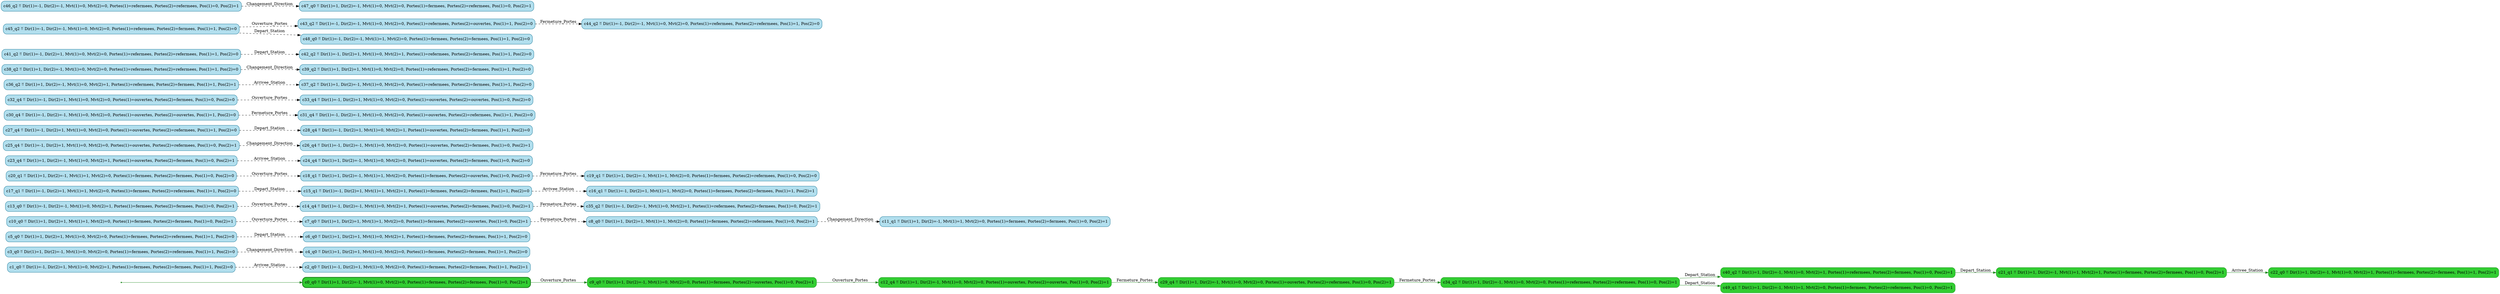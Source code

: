 digraph g {

	rankdir="LR"

	__invisible__[shape="point", color="forestgreen"]
	c0_q0[label="c0_q0 ≝ Dir(1)=1, Dir(2)=-1, Mvt(1)=0, Mvt(2)=0, Portes(1)=fermees, Portes(2)=fermees, Pos(1)=0, Pos(2)=1", shape="box", style="rounded, filled", color="forestgreen", fillcolor="limegreen", penwidth=3] // Initial
	c9_q0[label="c9_q0 ≝ Dir(1)=1, Dir(2)=-1, Mvt(1)=0, Mvt(2)=0, Portes(1)=fermees, Portes(2)=ouvertes, Pos(1)=0, Pos(2)=1", shape="box", style="rounded, filled", color="forestgreen", fillcolor="limegreen"]
	c12_q4[label="c12_q4 ≝ Dir(1)=1, Dir(2)=-1, Mvt(1)=0, Mvt(2)=0, Portes(1)=ouvertes, Portes(2)=ouvertes, Pos(1)=0, Pos(2)=1", shape="box", style="rounded, filled", color="forestgreen", fillcolor="limegreen"]
	c29_q4[label="c29_q4 ≝ Dir(1)=1, Dir(2)=-1, Mvt(1)=0, Mvt(2)=0, Portes(1)=ouvertes, Portes(2)=refermees, Pos(1)=0, Pos(2)=1", shape="box", style="rounded, filled", color="forestgreen", fillcolor="limegreen"]
	c34_q2[label="c34_q2 ≝ Dir(1)=1, Dir(2)=-1, Mvt(1)=0, Mvt(2)=0, Portes(1)=refermees, Portes(2)=refermees, Pos(1)=0, Pos(2)=1", shape="box", style="rounded, filled", color="forestgreen", fillcolor="limegreen"]
	c40_q2[label="c40_q2 ≝ Dir(1)=1, Dir(2)=-1, Mvt(1)=0, Mvt(2)=1, Portes(1)=refermees, Portes(2)=fermees, Pos(1)=0, Pos(2)=1", shape="box", style="rounded, filled", color="forestgreen", fillcolor="limegreen"]
	c21_q1[label="c21_q1 ≝ Dir(1)=1, Dir(2)=-1, Mvt(1)=1, Mvt(2)=1, Portes(1)=fermees, Portes(2)=fermees, Pos(1)=0, Pos(2)=1", shape="box", style="rounded, filled", color="forestgreen", fillcolor="limegreen"]
	c22_q0[label="c22_q0 ≝ Dir(1)=1, Dir(2)=-1, Mvt(1)=0, Mvt(2)=1, Portes(1)=fermees, Portes(2)=fermees, Pos(1)=1, Pos(2)=1", shape="box", style="rounded, filled", color="forestgreen", fillcolor="limegreen"]
	c49_q1[label="c49_q1 ≝ Dir(1)=1, Dir(2)=-1, Mvt(1)=1, Mvt(2)=0, Portes(1)=fermees, Portes(2)=refermees, Pos(1)=0, Pos(2)=1", shape="box", style="rounded, filled", color="forestgreen", fillcolor="limegreen"]
	c1_q0[label="c1_q0 ≝ Dir(1)=-1, Dir(2)=1, Mvt(1)=0, Mvt(2)=1, Portes(1)=fermees, Portes(2)=fermees, Pos(1)=1, Pos(2)=0", shape="box", style="rounded, filled", color="deepskyblue4", fillcolor="lightblue2"]
	c2_q0[label="c2_q0 ≝ Dir(1)=-1, Dir(2)=1, Mvt(1)=0, Mvt(2)=0, Portes(1)=fermees, Portes(2)=fermees, Pos(1)=1, Pos(2)=1", shape="box", style="rounded, filled", color="deepskyblue4", fillcolor="lightblue2"]
	c3_q0[label="c3_q0 ≝ Dir(1)=1, Dir(2)=-1, Mvt(1)=0, Mvt(2)=0, Portes(1)=fermees, Portes(2)=refermees, Pos(1)=1, Pos(2)=0", shape="box", style="rounded, filled", color="deepskyblue4", fillcolor="lightblue2"]
	c4_q0[label="c4_q0 ≝ Dir(1)=1, Dir(2)=1, Mvt(1)=0, Mvt(2)=0, Portes(1)=fermees, Portes(2)=fermees, Pos(1)=1, Pos(2)=0", shape="box", style="rounded, filled", color="deepskyblue4", fillcolor="lightblue2"]
	c5_q0[label="c5_q0 ≝ Dir(1)=1, Dir(2)=1, Mvt(1)=0, Mvt(2)=0, Portes(1)=fermees, Portes(2)=refermees, Pos(1)=1, Pos(2)=0", shape="box", style="rounded, filled", color="deepskyblue4", fillcolor="lightblue2"]
	c6_q0[label="c6_q0 ≝ Dir(1)=1, Dir(2)=1, Mvt(1)=0, Mvt(2)=1, Portes(1)=fermees, Portes(2)=fermees, Pos(1)=1, Pos(2)=0", shape="box", style="rounded, filled", color="deepskyblue4", fillcolor="lightblue2"]
	c7_q0[label="c7_q0 ≝ Dir(1)=1, Dir(2)=1, Mvt(1)=1, Mvt(2)=0, Portes(1)=fermees, Portes(2)=ouvertes, Pos(1)=0, Pos(2)=1", shape="box", style="rounded, filled", color="deepskyblue4", fillcolor="lightblue2"]
	c8_q0[label="c8_q0 ≝ Dir(1)=1, Dir(2)=1, Mvt(1)=1, Mvt(2)=0, Portes(1)=fermees, Portes(2)=refermees, Pos(1)=0, Pos(2)=1", shape="box", style="rounded, filled", color="deepskyblue4", fillcolor="lightblue2"]
	c10_q0[label="c10_q0 ≝ Dir(1)=1, Dir(2)=1, Mvt(1)=1, Mvt(2)=0, Portes(1)=fermees, Portes(2)=fermees, Pos(1)=0, Pos(2)=1", shape="box", style="rounded, filled", color="deepskyblue4", fillcolor="lightblue2"]
	c11_q1[label="c11_q1 ≝ Dir(1)=1, Dir(2)=-1, Mvt(1)=1, Mvt(2)=0, Portes(1)=fermees, Portes(2)=fermees, Pos(1)=0, Pos(2)=1", shape="box", style="rounded, filled", color="deepskyblue4", fillcolor="lightblue2"]
	c13_q0[label="c13_q0 ≝ Dir(1)=-1, Dir(2)=-1, Mvt(1)=0, Mvt(2)=1, Portes(1)=fermees, Portes(2)=fermees, Pos(1)=0, Pos(2)=1", shape="box", style="rounded, filled", color="deepskyblue4", fillcolor="lightblue2"]
	c14_q4[label="c14_q4 ≝ Dir(1)=-1, Dir(2)=-1, Mvt(1)=0, Mvt(2)=1, Portes(1)=ouvertes, Portes(2)=fermees, Pos(1)=0, Pos(2)=1", shape="box", style="rounded, filled", color="deepskyblue4", fillcolor="lightblue2"]
	c15_q1[label="c15_q1 ≝ Dir(1)=-1, Dir(2)=1, Mvt(1)=1, Mvt(2)=1, Portes(1)=fermees, Portes(2)=fermees, Pos(1)=1, Pos(2)=0", shape="box", style="rounded, filled", color="deepskyblue4", fillcolor="lightblue2"]
	c16_q1[label="c16_q1 ≝ Dir(1)=-1, Dir(2)=1, Mvt(1)=1, Mvt(2)=0, Portes(1)=fermees, Portes(2)=fermees, Pos(1)=1, Pos(2)=1", shape="box", style="rounded, filled", color="deepskyblue4", fillcolor="lightblue2"]
	c17_q1[label="c17_q1 ≝ Dir(1)=-1, Dir(2)=1, Mvt(1)=1, Mvt(2)=0, Portes(1)=fermees, Portes(2)=refermees, Pos(1)=1, Pos(2)=0", shape="box", style="rounded, filled", color="deepskyblue4", fillcolor="lightblue2"]
	c18_q1[label="c18_q1 ≝ Dir(1)=1, Dir(2)=-1, Mvt(1)=1, Mvt(2)=0, Portes(1)=fermees, Portes(2)=ouvertes, Pos(1)=0, Pos(2)=0", shape="box", style="rounded, filled", color="deepskyblue4", fillcolor="lightblue2"]
	c19_q1[label="c19_q1 ≝ Dir(1)=1, Dir(2)=-1, Mvt(1)=1, Mvt(2)=0, Portes(1)=fermees, Portes(2)=refermees, Pos(1)=0, Pos(2)=0", shape="box", style="rounded, filled", color="deepskyblue4", fillcolor="lightblue2"]
	c20_q1[label="c20_q1 ≝ Dir(1)=1, Dir(2)=-1, Mvt(1)=1, Mvt(2)=0, Portes(1)=fermees, Portes(2)=fermees, Pos(1)=0, Pos(2)=0", shape="box", style="rounded, filled", color="deepskyblue4", fillcolor="lightblue2"]
	c23_q4[label="c23_q4 ≝ Dir(1)=1, Dir(2)=-1, Mvt(1)=0, Mvt(2)=1, Portes(1)=ouvertes, Portes(2)=fermees, Pos(1)=0, Pos(2)=1", shape="box", style="rounded, filled", color="deepskyblue4", fillcolor="lightblue2"]
	c24_q4[label="c24_q4 ≝ Dir(1)=1, Dir(2)=-1, Mvt(1)=0, Mvt(2)=0, Portes(1)=ouvertes, Portes(2)=fermees, Pos(1)=0, Pos(2)=0", shape="box", style="rounded, filled", color="deepskyblue4", fillcolor="lightblue2"]
	c25_q4[label="c25_q4 ≝ Dir(1)=-1, Dir(2)=1, Mvt(1)=0, Mvt(2)=0, Portes(1)=ouvertes, Portes(2)=refermees, Pos(1)=0, Pos(2)=1", shape="box", style="rounded, filled", color="deepskyblue4", fillcolor="lightblue2"]
	c26_q4[label="c26_q4 ≝ Dir(1)=-1, Dir(2)=-1, Mvt(1)=0, Mvt(2)=0, Portes(1)=ouvertes, Portes(2)=fermees, Pos(1)=0, Pos(2)=1", shape="box", style="rounded, filled", color="deepskyblue4", fillcolor="lightblue2"]
	c27_q4[label="c27_q4 ≝ Dir(1)=-1, Dir(2)=1, Mvt(1)=0, Mvt(2)=0, Portes(1)=ouvertes, Portes(2)=refermees, Pos(1)=1, Pos(2)=0", shape="box", style="rounded, filled", color="deepskyblue4", fillcolor="lightblue2"]
	c28_q4[label="c28_q4 ≝ Dir(1)=-1, Dir(2)=1, Mvt(1)=0, Mvt(2)=1, Portes(1)=ouvertes, Portes(2)=fermees, Pos(1)=1, Pos(2)=0", shape="box", style="rounded, filled", color="deepskyblue4", fillcolor="lightblue2"]
	c30_q4[label="c30_q4 ≝ Dir(1)=-1, Dir(2)=-1, Mvt(1)=0, Mvt(2)=0, Portes(1)=ouvertes, Portes(2)=ouvertes, Pos(1)=1, Pos(2)=0", shape="box", style="rounded, filled", color="deepskyblue4", fillcolor="lightblue2"]
	c31_q4[label="c31_q4 ≝ Dir(1)=-1, Dir(2)=-1, Mvt(1)=0, Mvt(2)=0, Portes(1)=ouvertes, Portes(2)=refermees, Pos(1)=1, Pos(2)=0", shape="box", style="rounded, filled", color="deepskyblue4", fillcolor="lightblue2"]
	c32_q4[label="c32_q4 ≝ Dir(1)=-1, Dir(2)=1, Mvt(1)=0, Mvt(2)=0, Portes(1)=ouvertes, Portes(2)=fermees, Pos(1)=0, Pos(2)=0", shape="box", style="rounded, filled", color="deepskyblue4", fillcolor="lightblue2"]
	c33_q4[label="c33_q4 ≝ Dir(1)=-1, Dir(2)=1, Mvt(1)=0, Mvt(2)=0, Portes(1)=ouvertes, Portes(2)=ouvertes, Pos(1)=0, Pos(2)=0", shape="box", style="rounded, filled", color="deepskyblue4", fillcolor="lightblue2"]
	c35_q2[label="c35_q2 ≝ Dir(1)=-1, Dir(2)=-1, Mvt(1)=0, Mvt(2)=1, Portes(1)=refermees, Portes(2)=fermees, Pos(1)=0, Pos(2)=1", shape="box", style="rounded, filled", color="deepskyblue4", fillcolor="lightblue2"]
	c36_q2[label="c36_q2 ≝ Dir(1)=1, Dir(2)=-1, Mvt(1)=0, Mvt(2)=1, Portes(1)=refermees, Portes(2)=fermees, Pos(1)=1, Pos(2)=1", shape="box", style="rounded, filled", color="deepskyblue4", fillcolor="lightblue2"]
	c37_q2[label="c37_q2 ≝ Dir(1)=1, Dir(2)=-1, Mvt(1)=0, Mvt(2)=0, Portes(1)=refermees, Portes(2)=fermees, Pos(1)=1, Pos(2)=0", shape="box", style="rounded, filled", color="deepskyblue4", fillcolor="lightblue2"]
	c38_q2[label="c38_q2 ≝ Dir(1)=1, Dir(2)=-1, Mvt(1)=0, Mvt(2)=0, Portes(1)=refermees, Portes(2)=refermees, Pos(1)=1, Pos(2)=0", shape="box", style="rounded, filled", color="deepskyblue4", fillcolor="lightblue2"]
	c39_q2[label="c39_q2 ≝ Dir(1)=1, Dir(2)=1, Mvt(1)=0, Mvt(2)=0, Portes(1)=refermees, Portes(2)=fermees, Pos(1)=1, Pos(2)=0", shape="box", style="rounded, filled", color="deepskyblue4", fillcolor="lightblue2"]
	c41_q2[label="c41_q2 ≝ Dir(1)=-1, Dir(2)=1, Mvt(1)=0, Mvt(2)=0, Portes(1)=refermees, Portes(2)=refermees, Pos(1)=1, Pos(2)=0", shape="box", style="rounded, filled", color="deepskyblue4", fillcolor="lightblue2"]
	c42_q2[label="c42_q2 ≝ Dir(1)=-1, Dir(2)=1, Mvt(1)=0, Mvt(2)=1, Portes(1)=refermees, Portes(2)=fermees, Pos(1)=1, Pos(2)=0", shape="box", style="rounded, filled", color="deepskyblue4", fillcolor="lightblue2"]
	c43_q2[label="c43_q2 ≝ Dir(1)=-1, Dir(2)=-1, Mvt(1)=0, Mvt(2)=0, Portes(1)=refermees, Portes(2)=ouvertes, Pos(1)=1, Pos(2)=0", shape="box", style="rounded, filled", color="deepskyblue4", fillcolor="lightblue2"]
	c44_q2[label="c44_q2 ≝ Dir(1)=-1, Dir(2)=-1, Mvt(1)=0, Mvt(2)=0, Portes(1)=refermees, Portes(2)=refermees, Pos(1)=1, Pos(2)=0", shape="box", style="rounded, filled", color="deepskyblue4", fillcolor="lightblue2"]
	c45_q2[label="c45_q2 ≝ Dir(1)=-1, Dir(2)=-1, Mvt(1)=0, Mvt(2)=0, Portes(1)=refermees, Portes(2)=fermees, Pos(1)=1, Pos(2)=0", shape="box", style="rounded, filled", color="deepskyblue4", fillcolor="lightblue2"]
	c46_q2[label="c46_q2 ≝ Dir(1)=-1, Dir(2)=-1, Mvt(1)=0, Mvt(2)=0, Portes(1)=refermees, Portes(2)=refermees, Pos(1)=0, Pos(2)=1", shape="box", style="rounded, filled", color="deepskyblue4", fillcolor="lightblue2"]
	c47_q0[label="c47_q0 ≝ Dir(1)=1, Dir(2)=-1, Mvt(1)=0, Mvt(2)=0, Portes(1)=fermees, Portes(2)=refermees, Pos(1)=0, Pos(2)=1", shape="box", style="rounded, filled", color="deepskyblue4", fillcolor="lightblue2"]
	c48_q0[label="c48_q0 ≝ Dir(1)=-1, Dir(2)=-1, Mvt(1)=1, Mvt(2)=0, Portes(1)=fermees, Portes(2)=fermees, Pos(1)=1, Pos(2)=0", shape="box", style="rounded, filled", color="deepskyblue4", fillcolor="lightblue2"]

	__invisible__ -> c0_q0[color="forestgreen"]
	c0_q0 -> c9_q0[label="Ouverture_Portes", color="forestgreen"]
	c9_q0 -> c12_q4[label="Ouverture_Portes", color="forestgreen"]
	c12_q4 -> c29_q4[label="Fermeture_Portes", color="forestgreen"]
	c29_q4 -> c34_q2[label="Fermeture_Portes", color="forestgreen"]
	c34_q2 -> c40_q2[label="Depart_Station", color="forestgreen"]
	c40_q2 -> c21_q1[label="Depart_Station", color="forestgreen"]
	c21_q1 -> c22_q0[label="Arrivee_Station", color="forestgreen"]
	c34_q2 -> c49_q1[label="Depart_Station", color="forestgreen"]
	c1_q0 -> c2_q0[label="Arrivee_Station", color="black", style="dashed"]
	c3_q0 -> c4_q0[label="Changement_Direction", color="black", style="dashed"]
	c5_q0 -> c6_q0[label="Depart_Station", color="black", style="dashed"]
	c7_q0 -> c8_q0[label="Fermeture_Portes", color="black", style="dashed"]
	c10_q0 -> c7_q0[label="Ouverture_Portes", color="black", style="dashed"]
	c8_q0 -> c11_q1[label="Changement_Direction", color="black", style="dashed"]
	c13_q0 -> c14_q4[label="Ouverture_Portes", color="black", style="dashed"]
	c15_q1 -> c16_q1[label="Arrivee_Station", color="black", style="dashed"]
	c17_q1 -> c15_q1[label="Depart_Station", color="black", style="dashed"]
	c18_q1 -> c19_q1[label="Fermeture_Portes", color="black", style="dashed"]
	c20_q1 -> c18_q1[label="Ouverture_Portes", color="black", style="dashed"]
	c23_q4 -> c24_q4[label="Arrivee_Station", color="black", style="dashed"]
	c25_q4 -> c26_q4[label="Changement_Direction", color="black", style="dashed"]
	c27_q4 -> c28_q4[label="Depart_Station", color="black", style="dashed"]
	c30_q4 -> c31_q4[label="Fermeture_Portes", color="black", style="dashed"]
	c32_q4 -> c33_q4[label="Ouverture_Portes", color="black", style="dashed"]
	c14_q4 -> c35_q2[label="Fermeture_Portes", color="black", style="dashed"]
	c36_q2 -> c37_q2[label="Arrivee_Station", color="black", style="dashed"]
	c38_q2 -> c39_q2[label="Changement_Direction", color="black", style="dashed"]
	c41_q2 -> c42_q2[label="Depart_Station", color="black", style="dashed"]
	c43_q2 -> c44_q2[label="Fermeture_Portes", color="black", style="dashed"]
	c45_q2 -> c43_q2[label="Ouverture_Portes", color="black", style="dashed"]
	c46_q2 -> c47_q0[label="Changement_Direction", color="black", style="dashed"]
	c45_q2 -> c48_q0[label="Depart_Station", color="black", style="dashed"]

}
